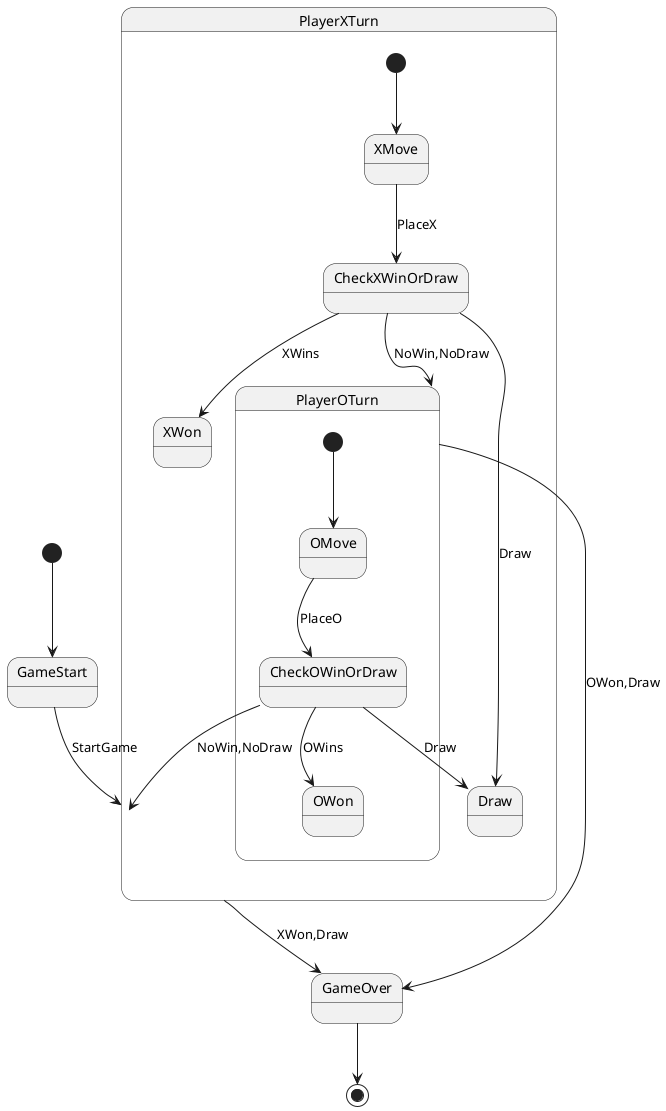 @startuml
[*] --> GameStart
GameStart --> PlayerXTurn : StartGame

state PlayerXTurn {
  [*] --> XMove
  XMove --> CheckXWinOrDraw : PlaceX
  CheckXWinOrDraw --> XWon : XWins
  CheckXWinOrDraw --> Draw : Draw
  CheckXWinOrDraw --> PlayerOTurn : NoWin,NoDraw
}

state PlayerOTurn {
  [*] --> OMove
  OMove --> CheckOWinOrDraw : PlaceO
  CheckOWinOrDraw --> OWon : OWins
  CheckOWinOrDraw --> Draw : Draw
  CheckOWinOrDraw --> PlayerXTurn : NoWin,NoDraw
}

PlayerXTurn --> GameOver : XWon,Draw
PlayerOTurn --> GameOver : OWon,Draw
GameOver --> [*]
@enduml

